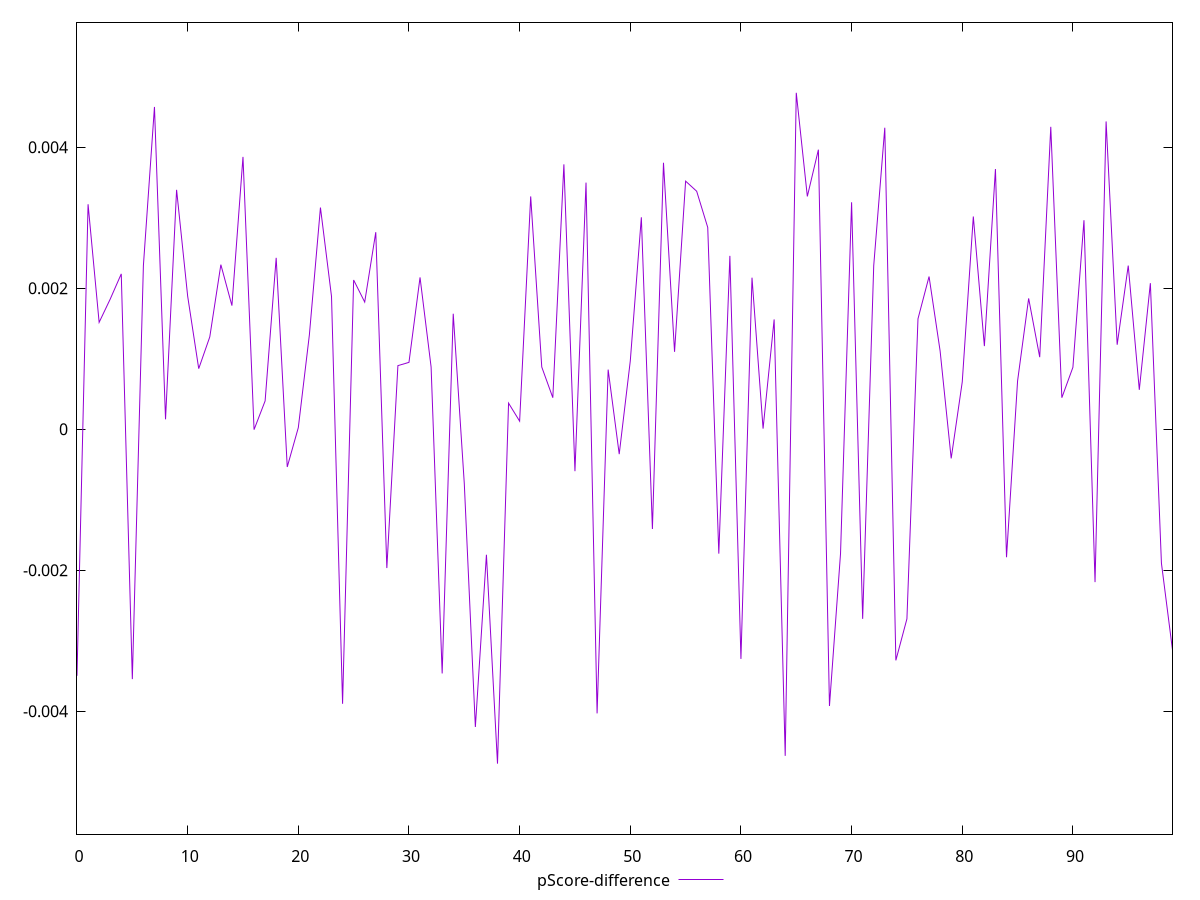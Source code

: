 reset

$pScoreDifference <<EOF
0 -0.0034975000682635864
1 0.00319007795613635
2 0.0015149551161235016
3 0.0018444571281073796
4 0.0022026139826484825
5 -0.0035450755990423712
6 0.0023200160492671817
7 0.004570504469321954
8 0.00014009170478179733
9 0.0033946860829180414
10 0.0018869494083686988
11 0.0008586395836175376
12 0.001308932630771198
13 0.0023334677889509936
14 0.001752543994914868
15 0.003862167282439738
16 -0.000006843884342282863
17 0.00040077146728489943
18 0.0024299958763033813
19 -0.0005358189673476035
20 0.00002207514469904949
21 0.0013383727414535973
22 0.003143343965360035
23 0.0018822741887671857
24 -0.0038944913863372867
25 0.0021156947445525875
26 0.0018029861531985159
27 0.0027938136749735085
28 -0.0019695978059874244
29 0.0009014438842227523
30 0.0009478491995092604
31 0.0021524883632648706
32 0.0008821445637079428
33 -0.0034645685736952505
34 0.0016375356124140317
35 -0.0007730724485108167
36 -0.004223807377222158
37 -0.0017806679358211945
38 -0.004743482926368281
39 0.00036934376038949557
40 0.00011378852021803887
41 0.0033013066587436277
42 0.0008821445637079428
43 0.00044642926915061665
44 0.0037562311175835528
45 -0.0005957349845275763
46 0.003496998982690014
47 -0.004030939765162316
48 0.0008448587905626193
49 -0.00035361982608605146
50 0.000967348714859928
51 0.0030049945084939696
52 -0.0014151167284324022
53 0.0037787416121493056
54 0.001096907822060178
55 0.003517854018430522
56 0.003374609838642295
57 0.0028609750898433983
58 -0.0017649923125858582
59 0.002458352672359665
60 -0.003258579996925406
61 0.002148939453032248
62 0.0000074795836795815696
63 0.0015565837116566228
64 -0.004633727635135301
65 0.004770916510083673
66 0.0033013066587436277
67 0.003964096973782805
68 -0.003925734187637791
69 -0.0017649923125858582
70 0.003218492879378698
71 -0.002689925640866833
72 0.0023200160492671262
73 0.0042755245299265394
74 -0.0032788592289185563
75 -0.002689925640866833
76 0.0015653633077483131
77 0.002164904399379053
78 0.0011090200419310303
79 -0.0004147643136728132
80 0.0006702504399166594
81 0.003016306693548576
82 0.0011782444946227821
83 0.0036895546399164925
84 -0.001816659044528426
85 0.0006832645591376505
86 0.0018549834166542434
87 0.001021546477653179
88 0.004288090828959043
89 0.00044642926915061665
90 0.0008773890942703755
91 0.002963551410666676
92 -0.002168795972161899
93 0.004364574031566371
94 0.0011979156907763189
95 0.0023200160492671262
96 0.0005582175472801376
97 0.0020707930803336525
98 -0.00190081836210158
99 -0.003131673040891894
EOF

set key outside below
set xrange [0:99]
set yrange [-0.005743482926368281:0.005770916510083673]
set trange [-0.005743482926368281:0.005770916510083673]
set terminal svg size 640, 500 enhanced background rgb 'white'
set output "report/report_00029_2021-02-24T13-36-40.390Z/max-potential-fid/samples/music/pScore-difference/values.svg"

plot $pScoreDifference title "pScore-difference" with line

reset
